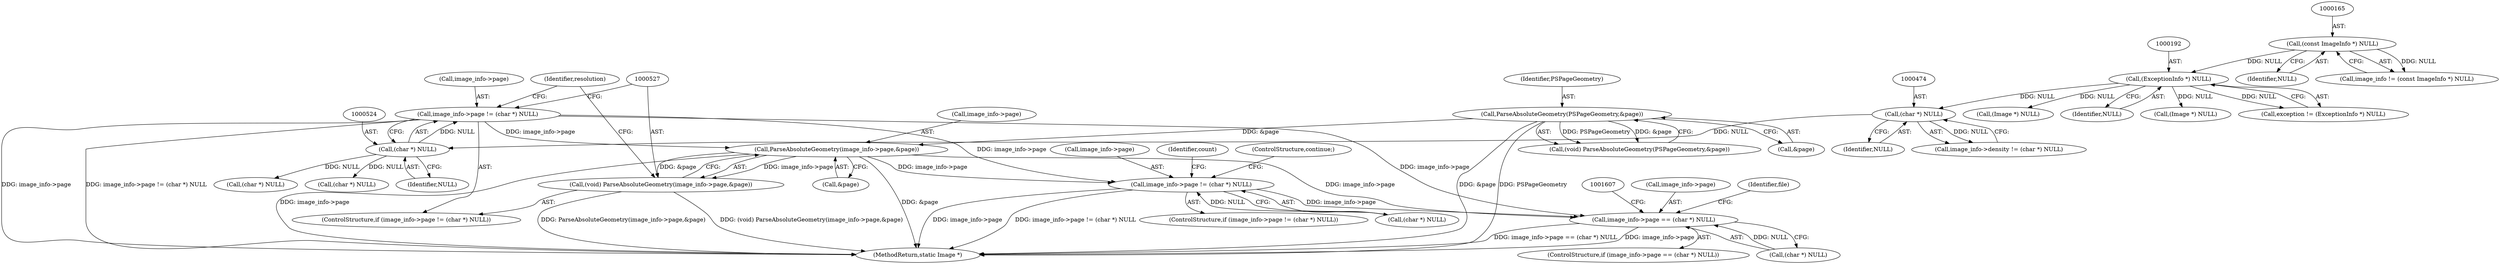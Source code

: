 digraph "0_ImageMagick_8598a497e2d1f556a34458cf54b40ba40674734c@pointer" {
"1000528" [label="(Call,ParseAbsoluteGeometry(image_info->page,&page))"];
"1000519" [label="(Call,image_info->page != (char *) NULL)"];
"1000523" [label="(Call,(char *) NULL)"];
"1000473" [label="(Call,(char *) NULL)"];
"1000191" [label="(Call,(ExceptionInfo *) NULL)"];
"1000164" [label="(Call,(const ImageInfo *) NULL)"];
"1000514" [label="(Call,ParseAbsoluteGeometry(PSPageGeometry,&page))"];
"1000526" [label="(Call,(void) ParseAbsoluteGeometry(image_info->page,&page))"];
"1001184" [label="(Call,image_info->page != (char *) NULL)"];
"1001597" [label="(Call,image_info->page == (char *) NULL)"];
"1000536" [label="(Identifier,resolution)"];
"1000221" [label="(Call,(Image *) NULL)"];
"1000166" [label="(Identifier,NULL)"];
"1001596" [label="(ControlStructure,if (image_info->page == (char *) NULL))"];
"1000518" [label="(ControlStructure,if (image_info->page != (char *) NULL))"];
"1000515" [label="(Identifier,PSPageGeometry)"];
"1000523" [label="(Call,(char *) NULL)"];
"1001601" [label="(Call,(char *) NULL)"];
"1001183" [label="(ControlStructure,if (image_info->page != (char *) NULL))"];
"1000193" [label="(Identifier,NULL)"];
"1000526" [label="(Call,(void) ParseAbsoluteGeometry(image_info->page,&page))"];
"1000475" [label="(Identifier,NULL)"];
"1001193" [label="(Identifier,count)"];
"1001597" [label="(Call,image_info->page == (char *) NULL)"];
"1000248" [label="(Call,(Image *) NULL)"];
"1000519" [label="(Call,image_info->page != (char *) NULL)"];
"1000191" [label="(Call,(ExceptionInfo *) NULL)"];
"1000189" [label="(Call,exception != (ExceptionInfo *) NULL)"];
"1000678" [label="(Call,(char *) NULL)"];
"1000469" [label="(Call,image_info->density != (char *) NULL)"];
"1000528" [label="(Call,ParseAbsoluteGeometry(image_info->page,&page))"];
"1001191" [label="(ControlStructure,continue;)"];
"1000164" [label="(Call,(const ImageInfo *) NULL)"];
"1001598" [label="(Call,image_info->page)"];
"1002260" [label="(MethodReturn,static Image *)"];
"1000525" [label="(Identifier,NULL)"];
"1000473" [label="(Call,(char *) NULL)"];
"1001436" [label="(Call,(char *) NULL)"];
"1000520" [label="(Call,image_info->page)"];
"1001630" [label="(Identifier,file)"];
"1001185" [label="(Call,image_info->page)"];
"1000512" [label="(Call,(void) ParseAbsoluteGeometry(PSPageGeometry,&page))"];
"1000514" [label="(Call,ParseAbsoluteGeometry(PSPageGeometry,&page))"];
"1001188" [label="(Call,(char *) NULL)"];
"1000516" [label="(Call,&page)"];
"1001184" [label="(Call,image_info->page != (char *) NULL)"];
"1000162" [label="(Call,image_info != (const ImageInfo *) NULL)"];
"1000532" [label="(Call,&page)"];
"1000529" [label="(Call,image_info->page)"];
"1000528" -> "1000526"  [label="AST: "];
"1000528" -> "1000532"  [label="CFG: "];
"1000529" -> "1000528"  [label="AST: "];
"1000532" -> "1000528"  [label="AST: "];
"1000526" -> "1000528"  [label="CFG: "];
"1000528" -> "1002260"  [label="DDG: image_info->page"];
"1000528" -> "1002260"  [label="DDG: &page"];
"1000528" -> "1000526"  [label="DDG: image_info->page"];
"1000528" -> "1000526"  [label="DDG: &page"];
"1000519" -> "1000528"  [label="DDG: image_info->page"];
"1000514" -> "1000528"  [label="DDG: &page"];
"1000528" -> "1001184"  [label="DDG: image_info->page"];
"1000528" -> "1001597"  [label="DDG: image_info->page"];
"1000519" -> "1000518"  [label="AST: "];
"1000519" -> "1000523"  [label="CFG: "];
"1000520" -> "1000519"  [label="AST: "];
"1000523" -> "1000519"  [label="AST: "];
"1000527" -> "1000519"  [label="CFG: "];
"1000536" -> "1000519"  [label="CFG: "];
"1000519" -> "1002260"  [label="DDG: image_info->page"];
"1000519" -> "1002260"  [label="DDG: image_info->page != (char *) NULL"];
"1000523" -> "1000519"  [label="DDG: NULL"];
"1000519" -> "1001184"  [label="DDG: image_info->page"];
"1000519" -> "1001597"  [label="DDG: image_info->page"];
"1000523" -> "1000525"  [label="CFG: "];
"1000524" -> "1000523"  [label="AST: "];
"1000525" -> "1000523"  [label="AST: "];
"1000473" -> "1000523"  [label="DDG: NULL"];
"1000523" -> "1000678"  [label="DDG: NULL"];
"1000523" -> "1001436"  [label="DDG: NULL"];
"1000473" -> "1000469"  [label="AST: "];
"1000473" -> "1000475"  [label="CFG: "];
"1000474" -> "1000473"  [label="AST: "];
"1000475" -> "1000473"  [label="AST: "];
"1000469" -> "1000473"  [label="CFG: "];
"1000473" -> "1000469"  [label="DDG: NULL"];
"1000191" -> "1000473"  [label="DDG: NULL"];
"1000191" -> "1000189"  [label="AST: "];
"1000191" -> "1000193"  [label="CFG: "];
"1000192" -> "1000191"  [label="AST: "];
"1000193" -> "1000191"  [label="AST: "];
"1000189" -> "1000191"  [label="CFG: "];
"1000191" -> "1000189"  [label="DDG: NULL"];
"1000164" -> "1000191"  [label="DDG: NULL"];
"1000191" -> "1000221"  [label="DDG: NULL"];
"1000191" -> "1000248"  [label="DDG: NULL"];
"1000164" -> "1000162"  [label="AST: "];
"1000164" -> "1000166"  [label="CFG: "];
"1000165" -> "1000164"  [label="AST: "];
"1000166" -> "1000164"  [label="AST: "];
"1000162" -> "1000164"  [label="CFG: "];
"1000164" -> "1000162"  [label="DDG: NULL"];
"1000514" -> "1000512"  [label="AST: "];
"1000514" -> "1000516"  [label="CFG: "];
"1000515" -> "1000514"  [label="AST: "];
"1000516" -> "1000514"  [label="AST: "];
"1000512" -> "1000514"  [label="CFG: "];
"1000514" -> "1002260"  [label="DDG: PSPageGeometry"];
"1000514" -> "1002260"  [label="DDG: &page"];
"1000514" -> "1000512"  [label="DDG: PSPageGeometry"];
"1000514" -> "1000512"  [label="DDG: &page"];
"1000526" -> "1000518"  [label="AST: "];
"1000527" -> "1000526"  [label="AST: "];
"1000536" -> "1000526"  [label="CFG: "];
"1000526" -> "1002260"  [label="DDG: ParseAbsoluteGeometry(image_info->page,&page)"];
"1000526" -> "1002260"  [label="DDG: (void) ParseAbsoluteGeometry(image_info->page,&page)"];
"1001184" -> "1001183"  [label="AST: "];
"1001184" -> "1001188"  [label="CFG: "];
"1001185" -> "1001184"  [label="AST: "];
"1001188" -> "1001184"  [label="AST: "];
"1001191" -> "1001184"  [label="CFG: "];
"1001193" -> "1001184"  [label="CFG: "];
"1001184" -> "1002260"  [label="DDG: image_info->page"];
"1001184" -> "1002260"  [label="DDG: image_info->page != (char *) NULL"];
"1001188" -> "1001184"  [label="DDG: NULL"];
"1001184" -> "1001597"  [label="DDG: image_info->page"];
"1001597" -> "1001596"  [label="AST: "];
"1001597" -> "1001601"  [label="CFG: "];
"1001598" -> "1001597"  [label="AST: "];
"1001601" -> "1001597"  [label="AST: "];
"1001607" -> "1001597"  [label="CFG: "];
"1001630" -> "1001597"  [label="CFG: "];
"1001597" -> "1002260"  [label="DDG: image_info->page == (char *) NULL"];
"1001597" -> "1002260"  [label="DDG: image_info->page"];
"1001601" -> "1001597"  [label="DDG: NULL"];
}
